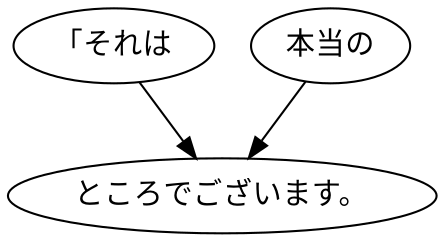 digraph graph466 {
	node0 [label="「それは"];
	node1 [label="本当の"];
	node2 [label="ところでございます。"];
	node0 -> node2;
	node1 -> node2;
}
